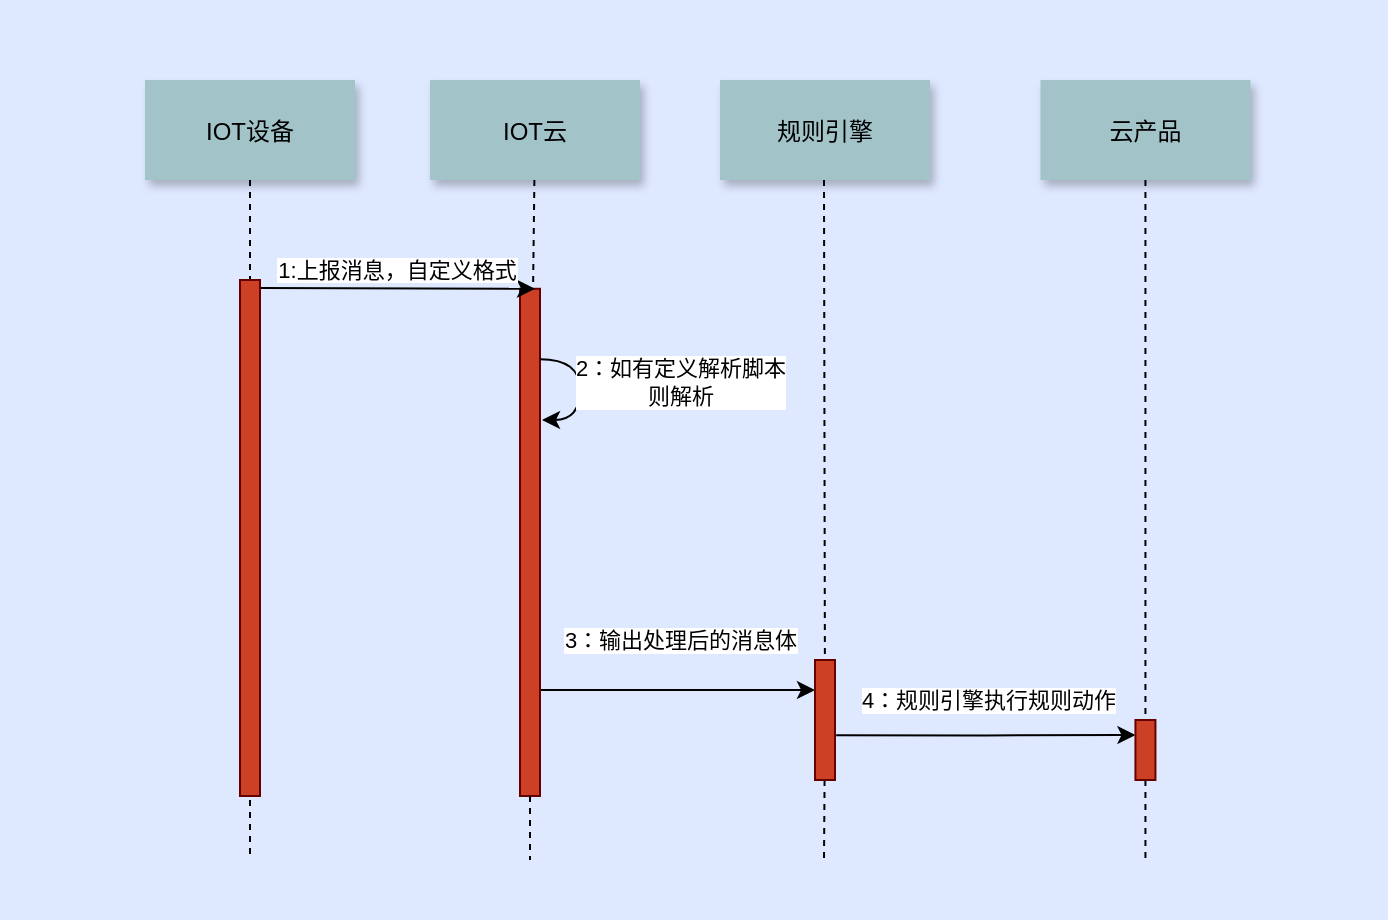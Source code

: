 <mxfile version="14.2.9" type="github">
  <diagram id="FSDgwbAZZ0DIxlb46iu0" name="第 1 页">
    <mxGraphModel dx="1178" dy="655" grid="0" gridSize="10" guides="1" tooltips="1" connect="1" arrows="1" fold="1" page="0" pageScale="1" pageWidth="827" pageHeight="1169" math="0" shadow="0">
      <root>
        <mxCell id="0" />
        <mxCell id="1" parent="0" />
        <mxCell id="ZnRhPMHgikTXOu4sy4pF-1" value="" style="fillColor=#DEE8FF;strokeColor=none" vertex="1" parent="1">
          <mxGeometry x="80" y="20" width="694" height="460" as="geometry" />
        </mxCell>
        <mxCell id="ZnRhPMHgikTXOu4sy4pF-2" value="IOT设备" style="shadow=1;fillColor=#A2C4C9;strokeColor=none" vertex="1" parent="1">
          <mxGeometry x="152.5" y="60" width="105" height="50" as="geometry" />
        </mxCell>
        <mxCell id="ZnRhPMHgikTXOu4sy4pF-3" value="" style="edgeStyle=orthogonalEdgeStyle;rounded=0;orthogonalLoop=1;jettySize=auto;html=1;entryX=0;entryY=0.25;entryDx=0;entryDy=0;" edge="1" parent="1" source="ZnRhPMHgikTXOu4sy4pF-5" target="ZnRhPMHgikTXOu4sy4pF-29">
          <mxGeometry relative="1" as="geometry">
            <mxPoint x="430" y="337.195" as="targetPoint" />
            <Array as="points">
              <mxPoint x="420" y="365" />
              <mxPoint x="420" y="365" />
            </Array>
          </mxGeometry>
        </mxCell>
        <mxCell id="ZnRhPMHgikTXOu4sy4pF-4" value="3：输出处理后的消息体" style="edgeLabel;html=1;align=center;verticalAlign=middle;resizable=0;points=[];" vertex="1" connectable="0" parent="ZnRhPMHgikTXOu4sy4pF-3">
          <mxGeometry x="-0.372" y="1" relative="1" as="geometry">
            <mxPoint x="26.67" y="-24" as="offset" />
          </mxGeometry>
        </mxCell>
        <mxCell id="ZnRhPMHgikTXOu4sy4pF-5" value="" style="fillColor=#CC4125;strokeColor=#660000" vertex="1" parent="1">
          <mxGeometry x="340" y="164.39" width="10" height="253.61" as="geometry" />
        </mxCell>
        <mxCell id="ZnRhPMHgikTXOu4sy4pF-6" value="IOT云" style="shadow=1;fillColor=#A2C4C9;strokeColor=none" vertex="1" parent="1">
          <mxGeometry x="295" y="60" width="105" height="50" as="geometry" />
        </mxCell>
        <mxCell id="ZnRhPMHgikTXOu4sy4pF-7" value="" style="edgeStyle=none;endArrow=none;dashed=1" edge="1" parent="1" source="ZnRhPMHgikTXOu4sy4pF-6" target="ZnRhPMHgikTXOu4sy4pF-5">
          <mxGeometry x="272.335" y="165" width="100" height="100" as="geometry">
            <mxPoint x="347.259" y="110" as="sourcePoint" />
            <mxPoint x="347.576" y="165" as="targetPoint" />
          </mxGeometry>
        </mxCell>
        <mxCell id="ZnRhPMHgikTXOu4sy4pF-8" value="规则引擎" style="shadow=1;fillColor=#A2C4C9;strokeColor=none" vertex="1" parent="1">
          <mxGeometry x="440.004" y="60.0" width="105" height="50" as="geometry" />
        </mxCell>
        <mxCell id="ZnRhPMHgikTXOu4sy4pF-9" value="云产品" style="shadow=1;fillColor=#A2C4C9;strokeColor=none" vertex="1" parent="1">
          <mxGeometry x="600.22" y="60" width="105" height="50" as="geometry" />
        </mxCell>
        <mxCell id="ZnRhPMHgikTXOu4sy4pF-10" value="" style="edgeStyle=elbowEdgeStyle;elbow=horizontal;endArrow=none;dashed=1" edge="1" parent="1" source="ZnRhPMHgikTXOu4sy4pF-2">
          <mxGeometry x="230.0" y="310" width="100" height="100" as="geometry">
            <mxPoint x="230.0" y="410" as="sourcePoint" />
            <mxPoint x="205" y="220" as="targetPoint" />
          </mxGeometry>
        </mxCell>
        <mxCell id="ZnRhPMHgikTXOu4sy4pF-11" value="" style="edgeStyle=none;dashed=1;endArrow=none" edge="1" parent="1">
          <mxGeometry x="50" y="300" width="100" height="100" as="geometry">
            <mxPoint x="205" y="210" as="sourcePoint" />
            <mxPoint x="205" y="450" as="targetPoint" />
          </mxGeometry>
        </mxCell>
        <mxCell id="ZnRhPMHgikTXOu4sy4pF-12" value="1:上报消息，自定义格式" style="edgeStyle=none;verticalLabelPosition=top;verticalAlign=bottom;entryX=0.75;entryY=0;entryDx=0;entryDy=0;" edge="1" parent="1" target="ZnRhPMHgikTXOu4sy4pF-5">
          <mxGeometry x="242.955" y="77.096" width="100" height="100" as="geometry">
            <mxPoint x="210" y="164" as="sourcePoint" />
            <mxPoint x="320" y="164.386" as="targetPoint" />
          </mxGeometry>
        </mxCell>
        <mxCell id="ZnRhPMHgikTXOu4sy4pF-13" value="" style="edgeStyle=none;endArrow=none;dashed=1" edge="1" parent="1" source="ZnRhPMHgikTXOu4sy4pF-29">
          <mxGeometry x="431.488" y="175.0" width="100" height="100" as="geometry">
            <mxPoint x="492" y="110" as="sourcePoint" />
            <mxPoint x="492" y="450" as="targetPoint" />
          </mxGeometry>
        </mxCell>
        <mxCell id="ZnRhPMHgikTXOu4sy4pF-15" value="" style="edgeStyle=none;endArrow=none;dashed=1" edge="1" parent="1" source="ZnRhPMHgikTXOu4sy4pF-9">
          <mxGeometry x="592.208" y="175.0" width="100" height="100" as="geometry">
            <mxPoint x="652.729" y="110" as="sourcePoint" />
            <mxPoint x="652.72" y="450" as="targetPoint" />
          </mxGeometry>
        </mxCell>
        <mxCell id="ZnRhPMHgikTXOu4sy4pF-17" value="" style="fillColor=#CC4125;strokeColor=#660000" vertex="1" parent="1">
          <mxGeometry x="200" y="160" width="10" height="258" as="geometry" />
        </mxCell>
        <mxCell id="ZnRhPMHgikTXOu4sy4pF-18" style="edgeStyle=orthogonalEdgeStyle;curved=1;rounded=0;orthogonalLoop=1;jettySize=auto;html=1;exitX=0.928;exitY=0.095;exitDx=0;exitDy=0;exitPerimeter=0;" edge="1" parent="1">
          <mxGeometry relative="1" as="geometry">
            <mxPoint x="350.0" y="199.608" as="sourcePoint" />
            <mxPoint x="351" y="230" as="targetPoint" />
            <Array as="points">
              <mxPoint x="370" y="200" />
              <mxPoint x="370" y="230" />
              <mxPoint x="351" y="230" />
            </Array>
          </mxGeometry>
        </mxCell>
        <mxCell id="ZnRhPMHgikTXOu4sy4pF-19" value="2：如有定义解析脚本&lt;br&gt;则解析" style="edgeLabel;html=1;align=center;verticalAlign=middle;resizable=0;points=[];" vertex="1" connectable="0" parent="ZnRhPMHgikTXOu4sy4pF-18">
          <mxGeometry x="-0.314" y="-1" relative="1" as="geometry">
            <mxPoint x="51" y="6.73" as="offset" />
          </mxGeometry>
        </mxCell>
        <mxCell id="ZnRhPMHgikTXOu4sy4pF-27" style="edgeStyle=orthogonalEdgeStyle;rounded=0;orthogonalLoop=1;jettySize=auto;html=1;exitX=1.06;exitY=0.628;exitDx=0;exitDy=0;entryX=0;entryY=0.25;entryDx=0;entryDy=0;exitPerimeter=0;" edge="1" parent="1" source="ZnRhPMHgikTXOu4sy4pF-29" target="ZnRhPMHgikTXOu4sy4pF-33">
          <mxGeometry relative="1" as="geometry">
            <Array as="points" />
          </mxGeometry>
        </mxCell>
        <mxCell id="ZnRhPMHgikTXOu4sy4pF-28" value="4：规则引擎执行规则动作" style="edgeLabel;html=1;align=center;verticalAlign=middle;resizable=0;points=[];" vertex="1" connectable="0" parent="ZnRhPMHgikTXOu4sy4pF-27">
          <mxGeometry x="-0.328" y="-1" relative="1" as="geometry">
            <mxPoint x="24.68" y="-18.71" as="offset" />
          </mxGeometry>
        </mxCell>
        <mxCell id="ZnRhPMHgikTXOu4sy4pF-29" value="" style="fillColor=#CC4125;strokeColor=#660000" vertex="1" parent="1">
          <mxGeometry x="487.5" y="350" width="10" height="60" as="geometry" />
        </mxCell>
        <mxCell id="ZnRhPMHgikTXOu4sy4pF-30" value="" style="edgeStyle=none;endArrow=none;dashed=1" edge="1" parent="1" target="ZnRhPMHgikTXOu4sy4pF-29">
          <mxGeometry x="431.488" y="175.0" width="100" height="100" as="geometry">
            <mxPoint x="492" y="110" as="sourcePoint" />
            <mxPoint x="492" y="660" as="targetPoint" />
          </mxGeometry>
        </mxCell>
        <mxCell id="ZnRhPMHgikTXOu4sy4pF-33" value="" style="fillColor=#CC4125;strokeColor=#660000" vertex="1" parent="1">
          <mxGeometry x="647.72" y="380" width="10" height="30" as="geometry" />
        </mxCell>
        <mxCell id="ZnRhPMHgikTXOu4sy4pF-36" value="" style="edgeStyle=none;endArrow=none;dashed=1" edge="1" parent="1" source="ZnRhPMHgikTXOu4sy4pF-5">
          <mxGeometry x="376.571" y="339.697" width="100" height="100" as="geometry">
            <mxPoint x="345" y="510" as="sourcePoint" />
            <mxPoint x="345" y="450" as="targetPoint" />
          </mxGeometry>
        </mxCell>
        <mxCell id="ZnRhPMHgikTXOu4sy4pF-43" value="" style="fillColor=#CC4125;strokeColor=#660000" vertex="1" parent="1">
          <mxGeometry x="487.5" y="350" width="10" height="60" as="geometry" />
        </mxCell>
      </root>
    </mxGraphModel>
  </diagram>
</mxfile>
